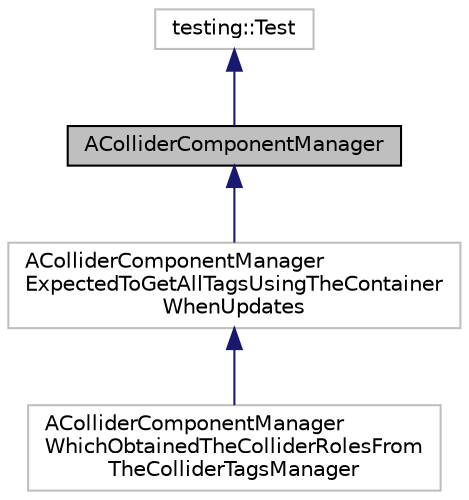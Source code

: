 digraph "AColliderComponentManager"
{
 // LATEX_PDF_SIZE
  edge [fontname="Helvetica",fontsize="10",labelfontname="Helvetica",labelfontsize="10"];
  node [fontname="Helvetica",fontsize="10",shape=record];
  Node1 [label="AColliderComponentManager",height=0.2,width=0.4,color="black", fillcolor="grey75", style="filled", fontcolor="black",tooltip=" "];
  Node2 -> Node1 [dir="back",color="midnightblue",fontsize="10",style="solid",fontname="Helvetica"];
  Node2 [label="testing::Test",height=0.2,width=0.4,color="grey75", fillcolor="white", style="filled",tooltip=" "];
  Node1 -> Node3 [dir="back",color="midnightblue",fontsize="10",style="solid",fontname="Helvetica"];
  Node3 [label="AColliderComponentManager\lExpectedToGetAllTagsUsingTheContainer\lWhenUpdates",height=0.2,width=0.4,color="grey75", fillcolor="white", style="filled",URL="$struct_a_collider_component_manager_expected_to_get_all_tags_using_the_container_when_updates.html",tooltip=" "];
  Node3 -> Node4 [dir="back",color="midnightblue",fontsize="10",style="solid",fontname="Helvetica"];
  Node4 [label="AColliderComponentManager\lWhichObtainedTheColliderRolesFrom\lTheColliderTagsManager",height=0.2,width=0.4,color="grey75", fillcolor="white", style="filled",URL="$struct_a_collider_component_manager_which_obtained_the_collider_roles_from_the_collider_tags_manager.html",tooltip=" "];
}
